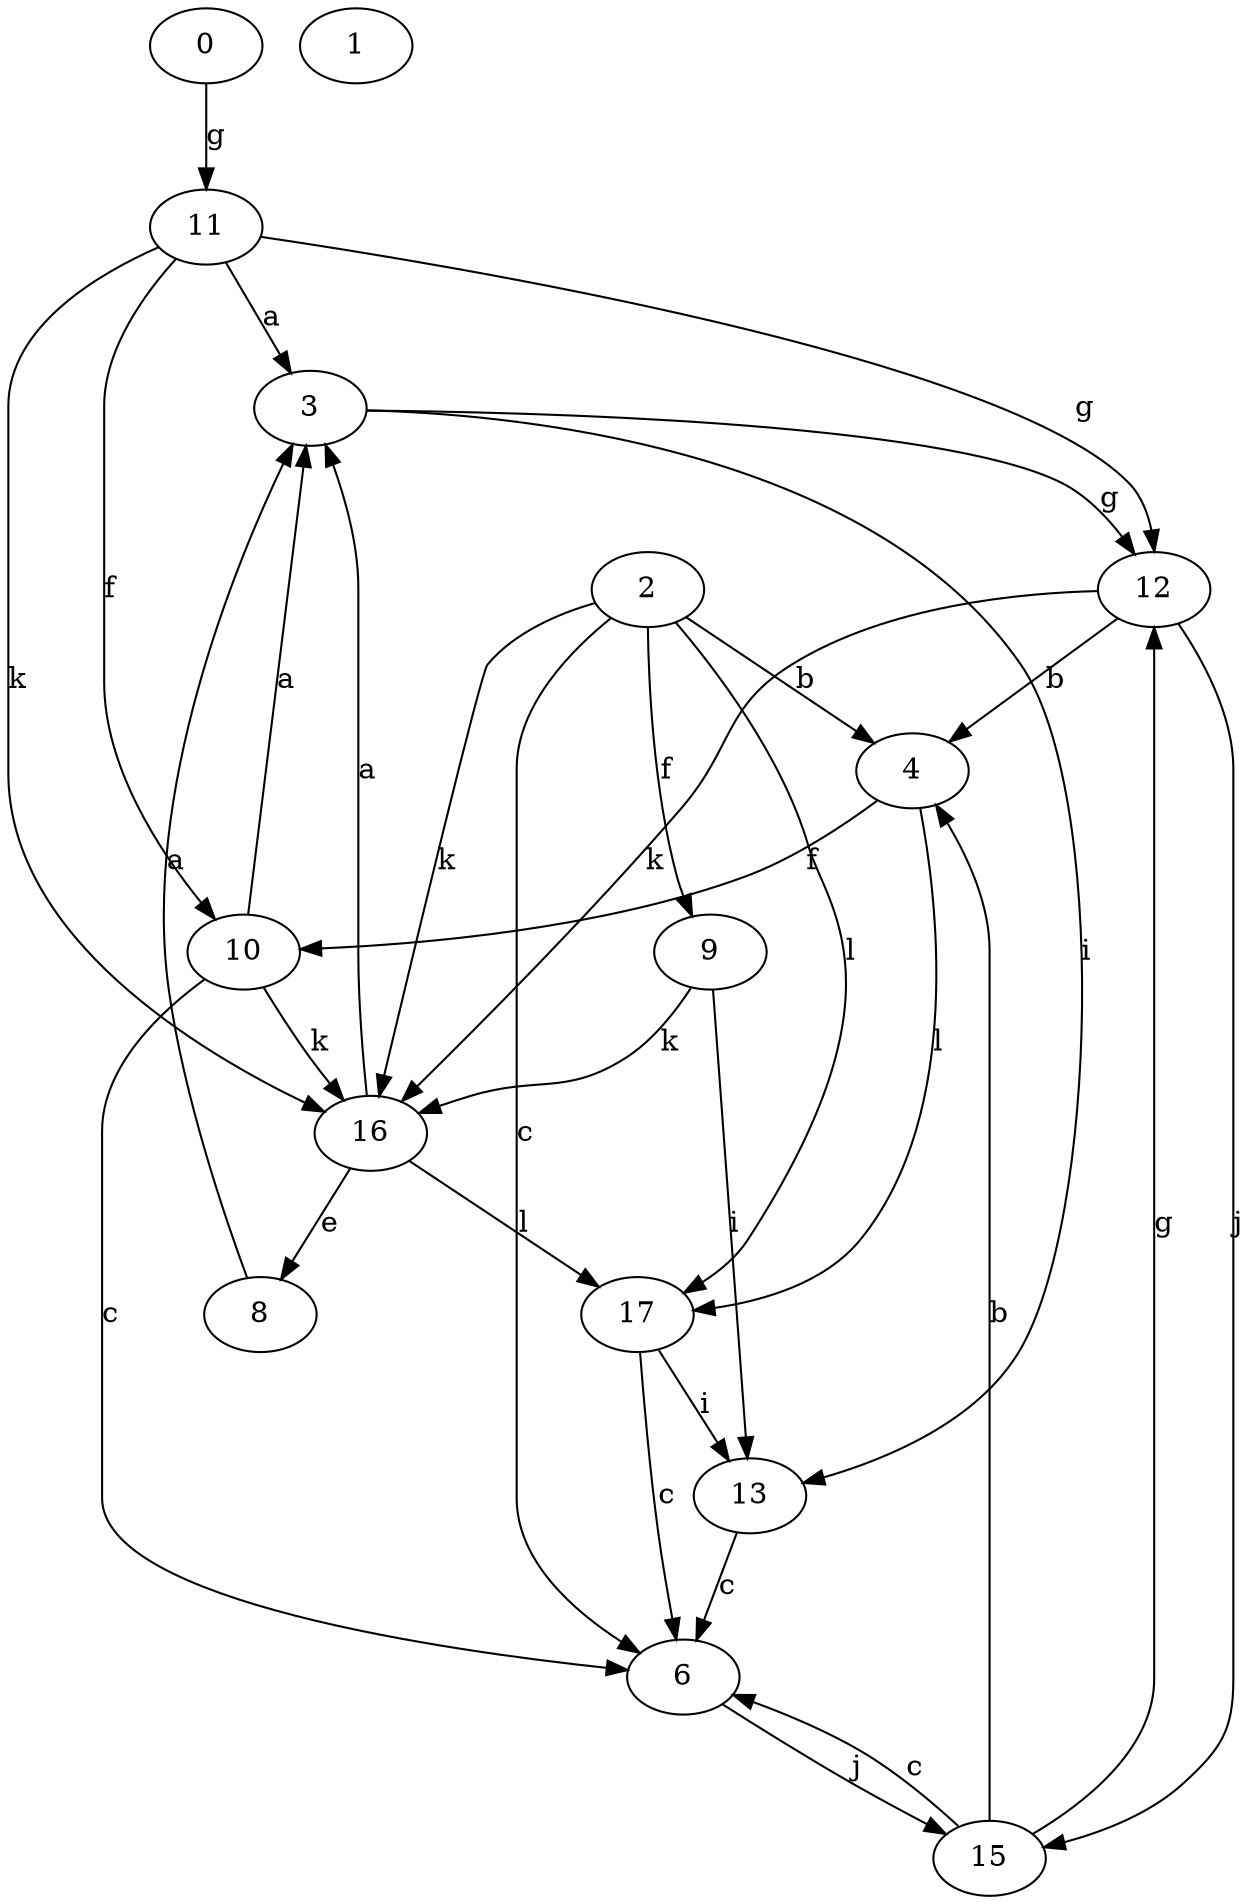 strict digraph  {
3;
4;
0;
6;
8;
9;
10;
11;
12;
13;
1;
15;
2;
16;
17;
3 -> 12  [label=g];
3 -> 13  [label=i];
4 -> 10  [label=f];
4 -> 17  [label=l];
0 -> 11  [label=g];
6 -> 15  [label=j];
8 -> 3  [label=a];
9 -> 13  [label=i];
9 -> 16  [label=k];
10 -> 3  [label=a];
10 -> 6  [label=c];
10 -> 16  [label=k];
11 -> 3  [label=a];
11 -> 10  [label=f];
11 -> 12  [label=g];
11 -> 16  [label=k];
12 -> 4  [label=b];
12 -> 15  [label=j];
12 -> 16  [label=k];
13 -> 6  [label=c];
15 -> 4  [label=b];
15 -> 6  [label=c];
15 -> 12  [label=g];
2 -> 4  [label=b];
2 -> 6  [label=c];
2 -> 9  [label=f];
2 -> 16  [label=k];
2 -> 17  [label=l];
16 -> 3  [label=a];
16 -> 8  [label=e];
16 -> 17  [label=l];
17 -> 6  [label=c];
17 -> 13  [label=i];
}
